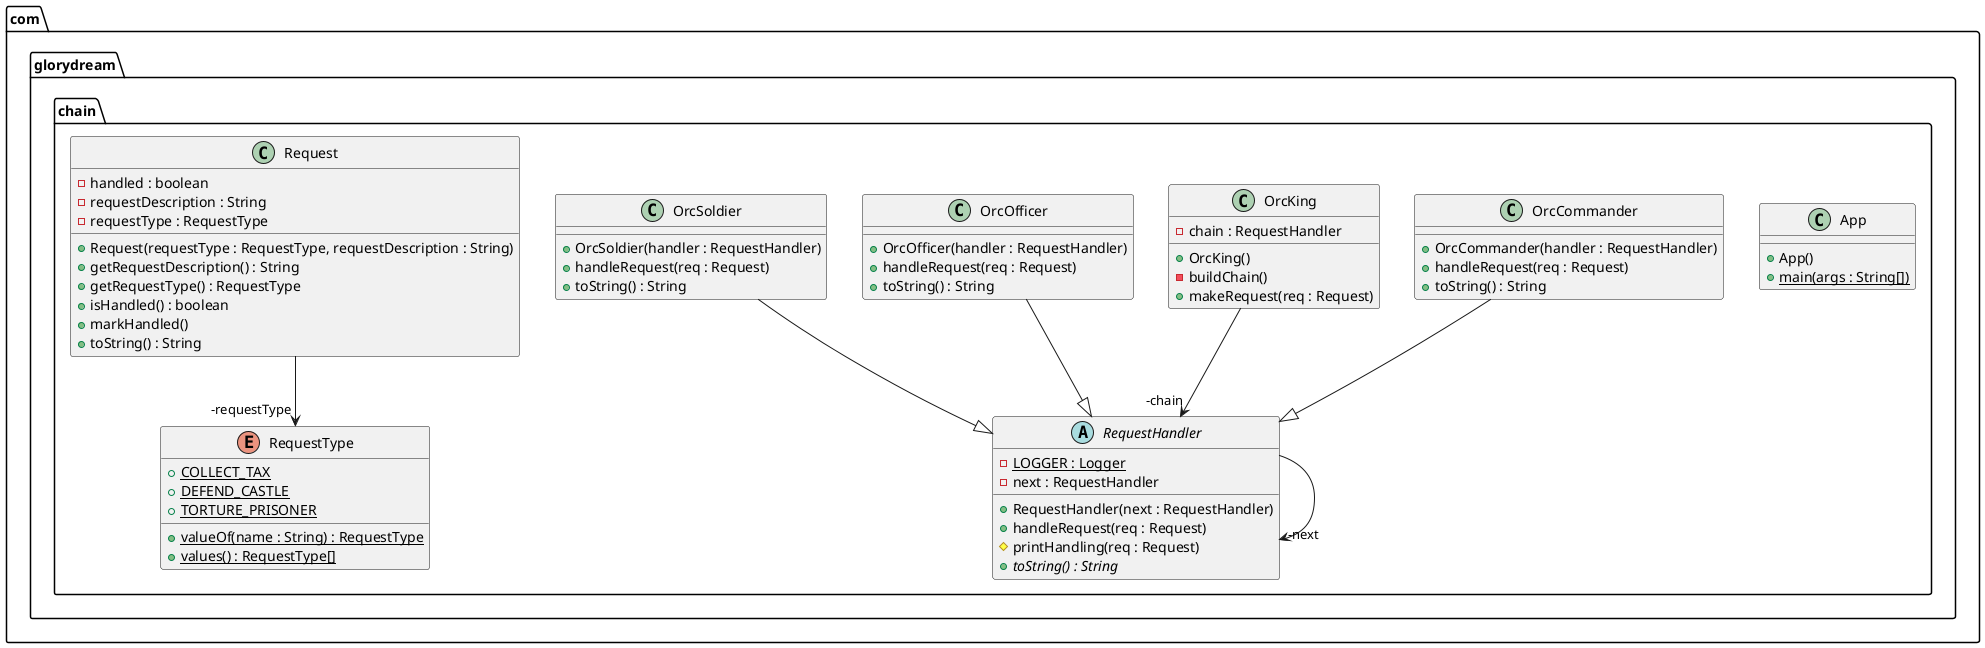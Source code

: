 @startuml
package com.glorydream.chain {
  class App {
    + App()
    + main(args : String[]) {static}
  }
  class OrcCommander {
    + OrcCommander(handler : RequestHandler)
    + handleRequest(req : Request)
    + toString() : String
  }
  class OrcKing {
    - chain : RequestHandler
    + OrcKing()
    - buildChain()
    + makeRequest(req : Request)
  }
  class OrcOfficer {
    + OrcOfficer(handler : RequestHandler)
    + handleRequest(req : Request)
    + toString() : String
  }
  class OrcSoldier {
    + OrcSoldier(handler : RequestHandler)
    + handleRequest(req : Request)
    + toString() : String
  }
  class Request {
    - handled : boolean
    - requestDescription : String
    - requestType : RequestType
    + Request(requestType : RequestType, requestDescription : String)
    + getRequestDescription() : String
    + getRequestType() : RequestType
    + isHandled() : boolean
    + markHandled()
    + toString() : String
  }
  abstract class RequestHandler {
    - LOGGER : Logger {static}
    - next : RequestHandler
    + RequestHandler(next : RequestHandler)
    + handleRequest(req : Request)
    # printHandling(req : Request)
    + toString() : String {abstract}
  }
  enum RequestType {
    + COLLECT_TAX {static}
    + DEFEND_CASTLE {static}
    + TORTURE_PRISONER {static}
    + valueOf(name : String) : RequestType {static}
    + values() : RequestType[] {static}
  }
}
OrcKing -->  "-chain" RequestHandler
RequestHandler -->  "-next" RequestHandler
Request -->  "-requestType" RequestType
OrcCommander --|> RequestHandler 
OrcOfficer --|> RequestHandler 
OrcSoldier --|> RequestHandler 
@enduml